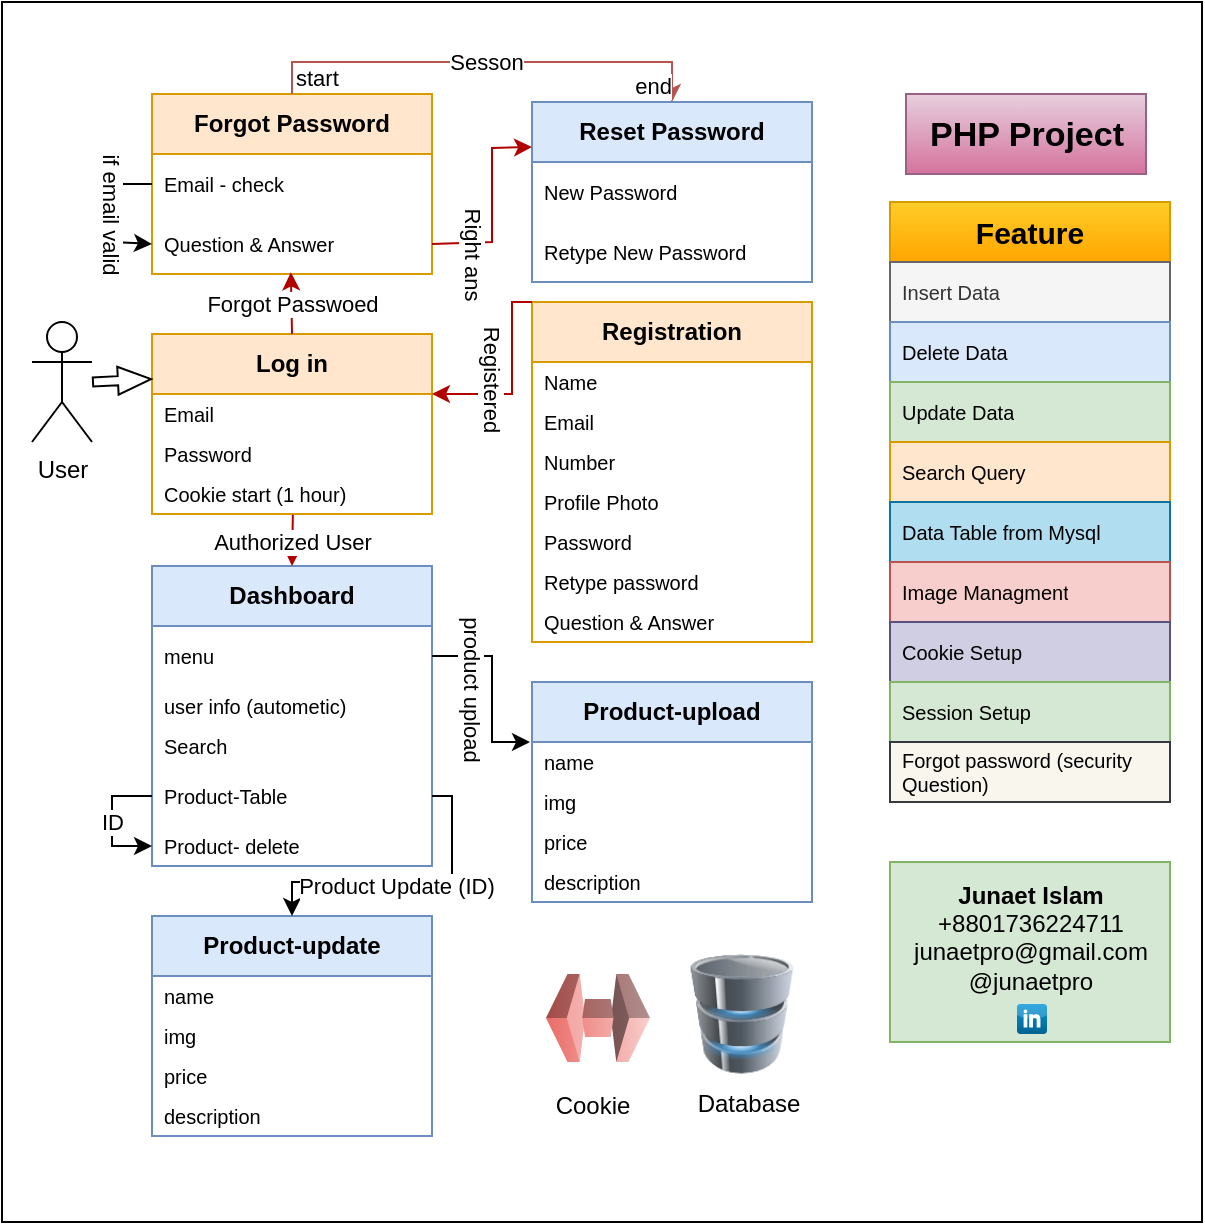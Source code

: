 <mxfile version="28.0.6">
  <diagram name="Page-1" id="YahGzgltlZ3xU5_-woPx">
    <mxGraphModel dx="1426" dy="777" grid="1" gridSize="10" guides="1" tooltips="1" connect="1" arrows="1" fold="1" page="1" pageScale="1" pageWidth="850" pageHeight="1100" math="0" shadow="0">
      <root>
        <mxCell id="0" />
        <mxCell id="1" parent="0" />
        <mxCell id="PmXGJhD5gFg2vQvgqBHU-34" value="" style="rounded=0;whiteSpace=wrap;html=1;fillColor=none;" parent="1" vertex="1">
          <mxGeometry x="125" y="70" width="600" height="610" as="geometry" />
        </mxCell>
        <mxCell id="TxqYAnYjUUvRxx1BMwJk-1" value="Log in" style="swimlane;fontStyle=1;childLayout=stackLayout;horizontal=1;startSize=30;horizontalStack=0;resizeParent=1;resizeParentMax=0;resizeLast=0;collapsible=1;marginBottom=0;whiteSpace=wrap;html=1;fillColor=#ffe6cc;strokeColor=#d79b00;" parent="1" vertex="1">
          <mxGeometry x="200" y="236" width="140" height="90" as="geometry" />
        </mxCell>
        <mxCell id="TxqYAnYjUUvRxx1BMwJk-2" value="Email&amp;nbsp;" style="text;strokeColor=none;fillColor=none;align=left;verticalAlign=middle;spacingLeft=4;spacingRight=4;overflow=hidden;points=[[0,0.5],[1,0.5]];portConstraint=eastwest;rotatable=0;whiteSpace=wrap;html=1;fontSize=10;" parent="TxqYAnYjUUvRxx1BMwJk-1" vertex="1">
          <mxGeometry y="30" width="140" height="20" as="geometry" />
        </mxCell>
        <mxCell id="TxqYAnYjUUvRxx1BMwJk-3" value="Password" style="text;strokeColor=none;fillColor=none;align=left;verticalAlign=middle;spacingLeft=4;spacingRight=4;overflow=hidden;points=[[0,0.5],[1,0.5]];portConstraint=eastwest;rotatable=0;whiteSpace=wrap;html=1;fontSize=10;" parent="TxqYAnYjUUvRxx1BMwJk-1" vertex="1">
          <mxGeometry y="50" width="140" height="20" as="geometry" />
        </mxCell>
        <mxCell id="2a7-lNFfLoI7EOpaWHKa-50" value="Cookie start (1 hour)" style="text;strokeColor=none;fillColor=none;align=left;verticalAlign=middle;spacingLeft=4;spacingRight=4;overflow=hidden;points=[[0,0.5],[1,0.5]];portConstraint=eastwest;rotatable=0;whiteSpace=wrap;html=1;fontSize=10;" parent="TxqYAnYjUUvRxx1BMwJk-1" vertex="1">
          <mxGeometry y="70" width="140" height="20" as="geometry" />
        </mxCell>
        <mxCell id="TxqYAnYjUUvRxx1BMwJk-5" value="Registration" style="swimlane;fontStyle=1;childLayout=stackLayout;horizontal=1;startSize=30;horizontalStack=0;resizeParent=1;resizeParentMax=0;resizeLast=0;collapsible=1;marginBottom=0;whiteSpace=wrap;html=1;fillColor=#ffe6cc;strokeColor=#d79b00;" parent="1" vertex="1">
          <mxGeometry x="390" y="220" width="140" height="170" as="geometry" />
        </mxCell>
        <mxCell id="TxqYAnYjUUvRxx1BMwJk-6" value="Name" style="text;strokeColor=none;fillColor=none;align=left;verticalAlign=middle;spacingLeft=4;spacingRight=4;overflow=hidden;points=[[0,0.5],[1,0.5]];portConstraint=eastwest;rotatable=0;whiteSpace=wrap;html=1;fontSize=10;" parent="TxqYAnYjUUvRxx1BMwJk-5" vertex="1">
          <mxGeometry y="30" width="140" height="20" as="geometry" />
        </mxCell>
        <mxCell id="TxqYAnYjUUvRxx1BMwJk-7" value="Email" style="text;strokeColor=none;fillColor=none;align=left;verticalAlign=middle;spacingLeft=4;spacingRight=4;overflow=hidden;points=[[0,0.5],[1,0.5]];portConstraint=eastwest;rotatable=0;whiteSpace=wrap;html=1;fontSize=10;" parent="TxqYAnYjUUvRxx1BMwJk-5" vertex="1">
          <mxGeometry y="50" width="140" height="20" as="geometry" />
        </mxCell>
        <mxCell id="TxqYAnYjUUvRxx1BMwJk-8" value="Number" style="text;strokeColor=none;fillColor=none;align=left;verticalAlign=middle;spacingLeft=4;spacingRight=4;overflow=hidden;points=[[0,0.5],[1,0.5]];portConstraint=eastwest;rotatable=0;whiteSpace=wrap;html=1;fontSize=10;" parent="TxqYAnYjUUvRxx1BMwJk-5" vertex="1">
          <mxGeometry y="70" width="140" height="20" as="geometry" />
        </mxCell>
        <mxCell id="faOPMM9abR9fU4Dvy9zs-1" value="Profile Photo" style="text;strokeColor=none;fillColor=none;align=left;verticalAlign=middle;spacingLeft=4;spacingRight=4;overflow=hidden;points=[[0,0.5],[1,0.5]];portConstraint=eastwest;rotatable=0;whiteSpace=wrap;html=1;fontSize=10;" vertex="1" parent="TxqYAnYjUUvRxx1BMwJk-5">
          <mxGeometry y="90" width="140" height="20" as="geometry" />
        </mxCell>
        <mxCell id="TxqYAnYjUUvRxx1BMwJk-9" value="Password" style="text;strokeColor=none;fillColor=none;align=left;verticalAlign=middle;spacingLeft=4;spacingRight=4;overflow=hidden;points=[[0,0.5],[1,0.5]];portConstraint=eastwest;rotatable=0;whiteSpace=wrap;html=1;fontSize=10;" parent="TxqYAnYjUUvRxx1BMwJk-5" vertex="1">
          <mxGeometry y="110" width="140" height="20" as="geometry" />
        </mxCell>
        <mxCell id="TxqYAnYjUUvRxx1BMwJk-10" value="Retype password" style="text;strokeColor=none;fillColor=none;align=left;verticalAlign=middle;spacingLeft=4;spacingRight=4;overflow=hidden;points=[[0,0.5],[1,0.5]];portConstraint=eastwest;rotatable=0;whiteSpace=wrap;html=1;fontSize=10;" parent="TxqYAnYjUUvRxx1BMwJk-5" vertex="1">
          <mxGeometry y="130" width="140" height="20" as="geometry" />
        </mxCell>
        <mxCell id="PmXGJhD5gFg2vQvgqBHU-1" value="Question &amp;amp; Answer" style="text;strokeColor=none;fillColor=none;align=left;verticalAlign=middle;spacingLeft=4;spacingRight=4;overflow=hidden;points=[[0,0.5],[1,0.5]];portConstraint=eastwest;rotatable=0;whiteSpace=wrap;html=1;fontSize=10;" parent="TxqYAnYjUUvRxx1BMwJk-5" vertex="1">
          <mxGeometry y="150" width="140" height="20" as="geometry" />
        </mxCell>
        <mxCell id="TxqYAnYjUUvRxx1BMwJk-12" value="Dashboard" style="swimlane;fontStyle=1;childLayout=stackLayout;horizontal=1;startSize=30;horizontalStack=0;resizeParent=1;resizeParentMax=0;resizeLast=0;collapsible=1;marginBottom=0;whiteSpace=wrap;html=1;fillColor=#dae8fc;strokeColor=#6c8ebf;" parent="1" vertex="1">
          <mxGeometry x="200" y="352" width="140" height="150" as="geometry" />
        </mxCell>
        <mxCell id="2a7-lNFfLoI7EOpaWHKa-7" value="menu" style="text;strokeColor=none;fillColor=none;align=left;verticalAlign=middle;spacingLeft=4;spacingRight=4;overflow=hidden;points=[[0,0.5],[1,0.5]];portConstraint=eastwest;rotatable=0;whiteSpace=wrap;html=1;fontSize=10;" parent="TxqYAnYjUUvRxx1BMwJk-12" vertex="1">
          <mxGeometry y="30" width="140" height="30" as="geometry" />
        </mxCell>
        <mxCell id="TxqYAnYjUUvRxx1BMwJk-13" value="user info (autometic)" style="text;strokeColor=none;fillColor=none;align=left;verticalAlign=middle;spacingLeft=4;spacingRight=4;overflow=hidden;points=[[0,0.5],[1,0.5]];portConstraint=eastwest;rotatable=0;whiteSpace=wrap;html=1;fontSize=10;" parent="TxqYAnYjUUvRxx1BMwJk-12" vertex="1">
          <mxGeometry y="60" width="140" height="20" as="geometry" />
        </mxCell>
        <mxCell id="TxqYAnYjUUvRxx1BMwJk-15" value="Search" style="text;strokeColor=none;fillColor=none;align=left;verticalAlign=middle;spacingLeft=4;spacingRight=4;overflow=hidden;points=[[0,0.5],[1,0.5]];portConstraint=eastwest;rotatable=0;whiteSpace=wrap;html=1;fontSize=10;" parent="TxqYAnYjUUvRxx1BMwJk-12" vertex="1">
          <mxGeometry y="80" width="140" height="20" as="geometry" />
        </mxCell>
        <mxCell id="TxqYAnYjUUvRxx1BMwJk-14" value="Product-Table" style="text;strokeColor=none;fillColor=none;align=left;verticalAlign=middle;spacingLeft=4;spacingRight=4;overflow=hidden;points=[[0,0.5],[1,0.5]];portConstraint=eastwest;rotatable=0;whiteSpace=wrap;html=1;fontSize=10;" parent="TxqYAnYjUUvRxx1BMwJk-12" vertex="1">
          <mxGeometry y="100" width="140" height="30" as="geometry" />
        </mxCell>
        <mxCell id="2a7-lNFfLoI7EOpaWHKa-11" value="Product- delete" style="text;strokeColor=none;fillColor=none;align=left;verticalAlign=middle;spacingLeft=4;spacingRight=4;overflow=hidden;points=[[0,0.5],[1,0.5]];portConstraint=eastwest;rotatable=0;whiteSpace=wrap;html=1;fontSize=10;" parent="TxqYAnYjUUvRxx1BMwJk-12" vertex="1">
          <mxGeometry y="130" width="140" height="20" as="geometry" />
        </mxCell>
        <mxCell id="PmXGJhD5gFg2vQvgqBHU-20" value="" style="endArrow=classic;html=1;rounded=0;entryX=0;entryY=0.5;entryDx=0;entryDy=0;exitX=0;exitY=0.5;exitDx=0;exitDy=0;" parent="TxqYAnYjUUvRxx1BMwJk-12" source="TxqYAnYjUUvRxx1BMwJk-14" target="2a7-lNFfLoI7EOpaWHKa-11" edge="1">
          <mxGeometry relative="1" as="geometry">
            <mxPoint x="-10" y="144" as="sourcePoint" />
            <mxPoint x="-40" y="114" as="targetPoint" />
            <Array as="points">
              <mxPoint x="-20" y="115" />
              <mxPoint x="-20" y="140" />
            </Array>
          </mxGeometry>
        </mxCell>
        <mxCell id="PmXGJhD5gFg2vQvgqBHU-21" value="ID" style="edgeLabel;resizable=0;html=1;;align=center;verticalAlign=middle;" parent="PmXGJhD5gFg2vQvgqBHU-20" connectable="0" vertex="1">
          <mxGeometry relative="1" as="geometry" />
        </mxCell>
        <mxCell id="2a7-lNFfLoI7EOpaWHKa-1" value="Product-upload" style="swimlane;fontStyle=1;childLayout=stackLayout;horizontal=1;startSize=30;horizontalStack=0;resizeParent=1;resizeParentMax=0;resizeLast=0;collapsible=1;marginBottom=0;whiteSpace=wrap;html=1;fillColor=#dae8fc;strokeColor=#6c8ebf;" parent="1" vertex="1">
          <mxGeometry x="390" y="410" width="140" height="110" as="geometry" />
        </mxCell>
        <mxCell id="2a7-lNFfLoI7EOpaWHKa-2" value="name" style="text;strokeColor=none;fillColor=none;align=left;verticalAlign=middle;spacingLeft=4;spacingRight=4;overflow=hidden;points=[[0,0.5],[1,0.5]];portConstraint=eastwest;rotatable=0;whiteSpace=wrap;html=1;fontSize=10;" parent="2a7-lNFfLoI7EOpaWHKa-1" vertex="1">
          <mxGeometry y="30" width="140" height="20" as="geometry" />
        </mxCell>
        <mxCell id="2a7-lNFfLoI7EOpaWHKa-3" value="img" style="text;strokeColor=none;fillColor=none;align=left;verticalAlign=middle;spacingLeft=4;spacingRight=4;overflow=hidden;points=[[0,0.5],[1,0.5]];portConstraint=eastwest;rotatable=0;whiteSpace=wrap;html=1;fontSize=10;" parent="2a7-lNFfLoI7EOpaWHKa-1" vertex="1">
          <mxGeometry y="50" width="140" height="20" as="geometry" />
        </mxCell>
        <mxCell id="2a7-lNFfLoI7EOpaWHKa-4" value="price" style="text;strokeColor=none;fillColor=none;align=left;verticalAlign=middle;spacingLeft=4;spacingRight=4;overflow=hidden;points=[[0,0.5],[1,0.5]];portConstraint=eastwest;rotatable=0;whiteSpace=wrap;html=1;fontSize=10;" parent="2a7-lNFfLoI7EOpaWHKa-1" vertex="1">
          <mxGeometry y="70" width="140" height="20" as="geometry" />
        </mxCell>
        <mxCell id="2a7-lNFfLoI7EOpaWHKa-5" value="description" style="text;strokeColor=none;fillColor=none;align=left;verticalAlign=middle;spacingLeft=4;spacingRight=4;overflow=hidden;points=[[0,0.5],[1,0.5]];portConstraint=eastwest;rotatable=0;whiteSpace=wrap;html=1;fontSize=10;" parent="2a7-lNFfLoI7EOpaWHKa-1" vertex="1">
          <mxGeometry y="90" width="140" height="20" as="geometry" />
        </mxCell>
        <mxCell id="2a7-lNFfLoI7EOpaWHKa-17" value="" style="endArrow=classic;html=1;rounded=0;entryX=1;entryY=0;entryDx=0;entryDy=0;entryPerimeter=0;fontColor=light-dark(#ee2b2b, #ededed);labelBackgroundColor=none;fillColor=#e51400;strokeColor=#B20000;exitX=0;exitY=0;exitDx=0;exitDy=0;" parent="1" source="TxqYAnYjUUvRxx1BMwJk-5" target="TxqYAnYjUUvRxx1BMwJk-2" edge="1">
          <mxGeometry relative="1" as="geometry">
            <mxPoint x="380" y="220" as="sourcePoint" />
            <mxPoint x="380" y="226" as="targetPoint" />
            <Array as="points">
              <mxPoint x="380" y="220" />
              <mxPoint x="380" y="266" />
            </Array>
          </mxGeometry>
        </mxCell>
        <mxCell id="2a7-lNFfLoI7EOpaWHKa-18" value="Registered" style="edgeLabel;resizable=0;html=1;;align=center;verticalAlign=middle;rotation=90;" parent="2a7-lNFfLoI7EOpaWHKa-17" connectable="0" vertex="1">
          <mxGeometry relative="1" as="geometry">
            <mxPoint x="-10" as="offset" />
          </mxGeometry>
        </mxCell>
        <mxCell id="2a7-lNFfLoI7EOpaWHKa-20" value="" style="endArrow=classic;html=1;rounded=0;entryX=0.5;entryY=0;entryDx=0;entryDy=0;fontColor=light-dark(#ec3636, #ededed);fillColor=#e51400;strokeColor=#B20000;exitX=0.503;exitY=1.021;exitDx=0;exitDy=0;exitPerimeter=0;" parent="1" source="2a7-lNFfLoI7EOpaWHKa-50" target="TxqYAnYjUUvRxx1BMwJk-12" edge="1">
          <mxGeometry relative="1" as="geometry">
            <mxPoint x="280" y="330" as="sourcePoint" />
            <mxPoint x="320" y="296" as="targetPoint" />
          </mxGeometry>
        </mxCell>
        <mxCell id="2a7-lNFfLoI7EOpaWHKa-21" value="Authorized User" style="edgeLabel;resizable=0;html=1;;align=center;verticalAlign=middle;" parent="2a7-lNFfLoI7EOpaWHKa-20" connectable="0" vertex="1">
          <mxGeometry relative="1" as="geometry" />
        </mxCell>
        <mxCell id="2a7-lNFfLoI7EOpaWHKa-27" value="Feature" style="swimlane;fontStyle=1;childLayout=stackLayout;horizontal=1;startSize=30;horizontalStack=0;resizeParent=1;resizeParentMax=0;resizeLast=0;collapsible=1;marginBottom=0;whiteSpace=wrap;html=1;fillColor=#ffcd28;gradientColor=#ffa500;strokeColor=#d79b00;fontSize=15;" parent="1" vertex="1">
          <mxGeometry x="569" y="170" width="140" height="300" as="geometry" />
        </mxCell>
        <mxCell id="2a7-lNFfLoI7EOpaWHKa-28" value="Insert Data" style="text;strokeColor=#666666;fillColor=#f5f5f5;align=left;verticalAlign=middle;spacingLeft=4;spacingRight=4;overflow=hidden;points=[[0,0.5],[1,0.5]];portConstraint=eastwest;rotatable=0;whiteSpace=wrap;html=1;fontColor=#333333;fontSize=10;" parent="2a7-lNFfLoI7EOpaWHKa-27" vertex="1">
          <mxGeometry y="30" width="140" height="30" as="geometry" />
        </mxCell>
        <mxCell id="2a7-lNFfLoI7EOpaWHKa-29" value="Delete Data" style="text;strokeColor=#6c8ebf;fillColor=#dae8fc;align=left;verticalAlign=middle;spacingLeft=4;spacingRight=4;overflow=hidden;points=[[0,0.5],[1,0.5]];portConstraint=eastwest;rotatable=0;whiteSpace=wrap;html=1;fontSize=10;" parent="2a7-lNFfLoI7EOpaWHKa-27" vertex="1">
          <mxGeometry y="60" width="140" height="30" as="geometry" />
        </mxCell>
        <mxCell id="2a7-lNFfLoI7EOpaWHKa-30" value="Update Data" style="text;strokeColor=#82b366;fillColor=#d5e8d4;align=left;verticalAlign=middle;spacingLeft=4;spacingRight=4;overflow=hidden;points=[[0,0.5],[1,0.5]];portConstraint=eastwest;rotatable=0;whiteSpace=wrap;html=1;fontSize=10;" parent="2a7-lNFfLoI7EOpaWHKa-27" vertex="1">
          <mxGeometry y="90" width="140" height="30" as="geometry" />
        </mxCell>
        <mxCell id="2a7-lNFfLoI7EOpaWHKa-31" value="Search Query" style="text;strokeColor=#d79b00;fillColor=#ffe6cc;align=left;verticalAlign=middle;spacingLeft=4;spacingRight=4;overflow=hidden;points=[[0,0.5],[1,0.5]];portConstraint=eastwest;rotatable=0;whiteSpace=wrap;html=1;fontSize=10;" parent="2a7-lNFfLoI7EOpaWHKa-27" vertex="1">
          <mxGeometry y="120" width="140" height="30" as="geometry" />
        </mxCell>
        <mxCell id="2a7-lNFfLoI7EOpaWHKa-33" value="Data Table from Mysql" style="text;strokeColor=#10739e;fillColor=#b1ddf0;align=left;verticalAlign=middle;spacingLeft=4;spacingRight=4;overflow=hidden;points=[[0,0.5],[1,0.5]];portConstraint=eastwest;rotatable=0;whiteSpace=wrap;html=1;fontSize=10;" parent="2a7-lNFfLoI7EOpaWHKa-27" vertex="1">
          <mxGeometry y="150" width="140" height="30" as="geometry" />
        </mxCell>
        <mxCell id="UhJqCsfPUKtwkS7NIgJE-1" value="Image Managment" style="text;strokeColor=#b85450;fillColor=#f8cecc;align=left;verticalAlign=middle;spacingLeft=4;spacingRight=4;overflow=hidden;points=[[0,0.5],[1,0.5]];portConstraint=eastwest;rotatable=0;whiteSpace=wrap;html=1;fontSize=10;" parent="2a7-lNFfLoI7EOpaWHKa-27" vertex="1">
          <mxGeometry y="180" width="140" height="30" as="geometry" />
        </mxCell>
        <mxCell id="2a7-lNFfLoI7EOpaWHKa-34" value="Cookie Setup" style="text;strokeColor=#56517e;fillColor=#d0cee2;align=left;verticalAlign=middle;spacingLeft=4;spacingRight=4;overflow=hidden;points=[[0,0.5],[1,0.5]];portConstraint=eastwest;rotatable=0;whiteSpace=wrap;html=1;fontSize=10;" parent="2a7-lNFfLoI7EOpaWHKa-27" vertex="1">
          <mxGeometry y="210" width="140" height="30" as="geometry" />
        </mxCell>
        <mxCell id="PmXGJhD5gFg2vQvgqBHU-19" value="Session Setup" style="text;strokeColor=#82b366;fillColor=#d5e8d4;align=left;verticalAlign=middle;spacingLeft=4;spacingRight=4;overflow=hidden;points=[[0,0.5],[1,0.5]];portConstraint=eastwest;rotatable=0;whiteSpace=wrap;html=1;fontSize=10;" parent="2a7-lNFfLoI7EOpaWHKa-27" vertex="1">
          <mxGeometry y="240" width="140" height="30" as="geometry" />
        </mxCell>
        <mxCell id="2a7-lNFfLoI7EOpaWHKa-35" value="Forgot password (security Question)" style="text;align=left;verticalAlign=middle;spacingLeft=4;spacingRight=4;overflow=hidden;points=[[0,0.5],[1,0.5]];portConstraint=eastwest;rotatable=0;whiteSpace=wrap;html=1;fillColor=#f9f7ed;strokeColor=#36393d;fontSize=10;" parent="2a7-lNFfLoI7EOpaWHKa-27" vertex="1">
          <mxGeometry y="270" width="140" height="30" as="geometry" />
        </mxCell>
        <mxCell id="2a7-lNFfLoI7EOpaWHKa-36" value="Forgot Password" style="swimlane;fontStyle=1;childLayout=stackLayout;horizontal=1;startSize=30;horizontalStack=0;resizeParent=1;resizeParentMax=0;resizeLast=0;collapsible=1;marginBottom=0;whiteSpace=wrap;html=1;fillColor=#ffe6cc;strokeColor=#d79b00;" parent="1" vertex="1">
          <mxGeometry x="200" y="116" width="140" height="90" as="geometry" />
        </mxCell>
        <mxCell id="2a7-lNFfLoI7EOpaWHKa-37" value="Email - check" style="text;strokeColor=none;fillColor=none;align=left;verticalAlign=middle;spacingLeft=4;spacingRight=4;overflow=hidden;points=[[0,0.5],[1,0.5]];portConstraint=eastwest;rotatable=0;whiteSpace=wrap;html=1;fontSize=10;" parent="2a7-lNFfLoI7EOpaWHKa-36" vertex="1">
          <mxGeometry y="30" width="140" height="30" as="geometry" />
        </mxCell>
        <mxCell id="2a7-lNFfLoI7EOpaWHKa-38" value="Question &amp;amp; Answer" style="text;strokeColor=none;fillColor=none;align=left;verticalAlign=middle;spacingLeft=4;spacingRight=4;overflow=hidden;points=[[0,0.5],[1,0.5]];portConstraint=eastwest;rotatable=0;whiteSpace=wrap;html=1;fontSize=10;" parent="2a7-lNFfLoI7EOpaWHKa-36" vertex="1">
          <mxGeometry y="60" width="140" height="30" as="geometry" />
        </mxCell>
        <mxCell id="PmXGJhD5gFg2vQvgqBHU-17" value="" style="endArrow=classic;html=1;rounded=0;entryX=0;entryY=0.5;entryDx=0;entryDy=0;exitX=0;exitY=0.5;exitDx=0;exitDy=0;" parent="2a7-lNFfLoI7EOpaWHKa-36" source="2a7-lNFfLoI7EOpaWHKa-37" target="2a7-lNFfLoI7EOpaWHKa-38" edge="1">
          <mxGeometry relative="1" as="geometry">
            <mxPoint x="-50" y="14" as="sourcePoint" />
            <mxPoint y="54" as="targetPoint" />
            <Array as="points">
              <mxPoint x="-20" y="45" />
              <mxPoint x="-20" y="74" />
            </Array>
          </mxGeometry>
        </mxCell>
        <mxCell id="PmXGJhD5gFg2vQvgqBHU-18" value="if email valid" style="edgeLabel;resizable=0;html=1;;align=center;verticalAlign=middle;rotation=90;" parent="PmXGJhD5gFg2vQvgqBHU-17" connectable="0" vertex="1">
          <mxGeometry relative="1" as="geometry" />
        </mxCell>
        <mxCell id="2a7-lNFfLoI7EOpaWHKa-39" value="Reset Password" style="swimlane;fontStyle=1;childLayout=stackLayout;horizontal=1;startSize=30;horizontalStack=0;resizeParent=1;resizeParentMax=0;resizeLast=0;collapsible=1;marginBottom=0;whiteSpace=wrap;html=1;fillColor=#dae8fc;strokeColor=#6c8ebf;" parent="1" vertex="1">
          <mxGeometry x="390" y="120" width="140" height="90" as="geometry">
            <mxRectangle x="410" y="116" width="130" height="30" as="alternateBounds" />
          </mxGeometry>
        </mxCell>
        <mxCell id="2a7-lNFfLoI7EOpaWHKa-40" value="New Password" style="text;strokeColor=none;fillColor=none;align=left;verticalAlign=middle;spacingLeft=4;spacingRight=4;overflow=hidden;points=[[0,0.5],[1,0.5]];portConstraint=eastwest;rotatable=0;whiteSpace=wrap;html=1;fontSize=10;" parent="2a7-lNFfLoI7EOpaWHKa-39" vertex="1">
          <mxGeometry y="30" width="140" height="30" as="geometry" />
        </mxCell>
        <mxCell id="2a7-lNFfLoI7EOpaWHKa-41" value="Retype New Password" style="text;strokeColor=none;fillColor=none;align=left;verticalAlign=middle;spacingLeft=4;spacingRight=4;overflow=hidden;points=[[0,0.5],[1,0.5]];portConstraint=eastwest;rotatable=0;whiteSpace=wrap;html=1;fontSize=10;" parent="2a7-lNFfLoI7EOpaWHKa-39" vertex="1">
          <mxGeometry y="60" width="140" height="30" as="geometry" />
        </mxCell>
        <mxCell id="2a7-lNFfLoI7EOpaWHKa-42" value="" style="endArrow=classic;html=1;rounded=0;exitX=0.5;exitY=0;exitDx=0;exitDy=0;entryX=0.496;entryY=0.972;entryDx=0;entryDy=0;entryPerimeter=0;fillColor=#e51400;strokeColor=#B20000;" parent="1" source="TxqYAnYjUUvRxx1BMwJk-1" target="2a7-lNFfLoI7EOpaWHKa-38" edge="1">
          <mxGeometry relative="1" as="geometry">
            <mxPoint x="90" y="216" as="sourcePoint" />
            <mxPoint x="270" y="206" as="targetPoint" />
          </mxGeometry>
        </mxCell>
        <mxCell id="2a7-lNFfLoI7EOpaWHKa-43" value="Forgot Passwoed" style="edgeLabel;resizable=0;html=1;;align=center;verticalAlign=middle;" parent="2a7-lNFfLoI7EOpaWHKa-42" connectable="0" vertex="1">
          <mxGeometry relative="1" as="geometry" />
        </mxCell>
        <mxCell id="2a7-lNFfLoI7EOpaWHKa-44" value="" style="endArrow=classic;html=1;rounded=0;exitX=1;exitY=0.5;exitDx=0;exitDy=0;entryX=0;entryY=0.25;entryDx=0;entryDy=0;fontColor=light-dark(#ec3636, #ededed);fillColor=#e51400;strokeColor=#B20000;" parent="1" target="2a7-lNFfLoI7EOpaWHKa-39" edge="1">
          <mxGeometry relative="1" as="geometry">
            <mxPoint x="340" y="191.0" as="sourcePoint" />
            <mxPoint x="410" y="142.5" as="targetPoint" />
            <Array as="points">
              <mxPoint x="370" y="190" />
              <mxPoint x="370" y="143" />
            </Array>
          </mxGeometry>
        </mxCell>
        <mxCell id="2a7-lNFfLoI7EOpaWHKa-45" value="Right ans" style="edgeLabel;resizable=0;html=1;;align=center;verticalAlign=middle;rotation=90;" parent="2a7-lNFfLoI7EOpaWHKa-44" connectable="0" vertex="1">
          <mxGeometry relative="1" as="geometry">
            <mxPoint x="-9" y="24" as="offset" />
          </mxGeometry>
        </mxCell>
        <mxCell id="2a7-lNFfLoI7EOpaWHKa-46" value="&lt;font style=&quot;font-size: 17px;&quot;&gt;PHP Project&lt;/font&gt;" style="text;html=1;align=center;verticalAlign=middle;resizable=0;points=[];autosize=1;strokeColor=#996185;fillColor=#e6d0de;fontStyle=1;fontSize=18;gradientColor=#d5739d;" parent="1" vertex="1">
          <mxGeometry x="577" y="116" width="120" height="40" as="geometry" />
        </mxCell>
        <mxCell id="PmXGJhD5gFg2vQvgqBHU-2" value="Product-update" style="swimlane;fontStyle=1;childLayout=stackLayout;horizontal=1;startSize=30;horizontalStack=0;resizeParent=1;resizeParentMax=0;resizeLast=0;collapsible=1;marginBottom=0;whiteSpace=wrap;html=1;fillColor=#dae8fc;strokeColor=#6c8ebf;" parent="1" vertex="1">
          <mxGeometry x="200" y="527" width="140" height="110" as="geometry" />
        </mxCell>
        <mxCell id="PmXGJhD5gFg2vQvgqBHU-3" value="name" style="text;strokeColor=none;fillColor=none;align=left;verticalAlign=middle;spacingLeft=4;spacingRight=4;overflow=hidden;points=[[0,0.5],[1,0.5]];portConstraint=eastwest;rotatable=0;whiteSpace=wrap;html=1;fontSize=10;" parent="PmXGJhD5gFg2vQvgqBHU-2" vertex="1">
          <mxGeometry y="30" width="140" height="20" as="geometry" />
        </mxCell>
        <mxCell id="PmXGJhD5gFg2vQvgqBHU-4" value="img" style="text;strokeColor=none;fillColor=none;align=left;verticalAlign=middle;spacingLeft=4;spacingRight=4;overflow=hidden;points=[[0,0.5],[1,0.5]];portConstraint=eastwest;rotatable=0;whiteSpace=wrap;html=1;fontSize=10;" parent="PmXGJhD5gFg2vQvgqBHU-2" vertex="1">
          <mxGeometry y="50" width="140" height="20" as="geometry" />
        </mxCell>
        <mxCell id="PmXGJhD5gFg2vQvgqBHU-5" value="price" style="text;strokeColor=none;fillColor=none;align=left;verticalAlign=middle;spacingLeft=4;spacingRight=4;overflow=hidden;points=[[0,0.5],[1,0.5]];portConstraint=eastwest;rotatable=0;whiteSpace=wrap;html=1;fontSize=10;" parent="PmXGJhD5gFg2vQvgqBHU-2" vertex="1">
          <mxGeometry y="70" width="140" height="20" as="geometry" />
        </mxCell>
        <mxCell id="PmXGJhD5gFg2vQvgqBHU-6" value="description" style="text;strokeColor=none;fillColor=none;align=left;verticalAlign=middle;spacingLeft=4;spacingRight=4;overflow=hidden;points=[[0,0.5],[1,0.5]];portConstraint=eastwest;rotatable=0;whiteSpace=wrap;html=1;fontSize=10;" parent="PmXGJhD5gFg2vQvgqBHU-2" vertex="1">
          <mxGeometry y="90" width="140" height="20" as="geometry" />
        </mxCell>
        <mxCell id="PmXGJhD5gFg2vQvgqBHU-11" value="" style="endArrow=classic;html=1;rounded=0;entryX=0.5;entryY=0;entryDx=0;entryDy=0;exitX=1;exitY=0.5;exitDx=0;exitDy=0;" parent="1" source="TxqYAnYjUUvRxx1BMwJk-14" target="PmXGJhD5gFg2vQvgqBHU-2" edge="1">
          <mxGeometry relative="1" as="geometry">
            <mxPoint x="360" y="510" as="sourcePoint" />
            <mxPoint x="480" y="680" as="targetPoint" />
            <Array as="points">
              <mxPoint x="350" y="467" />
              <mxPoint x="350" y="510" />
              <mxPoint x="270" y="510" />
            </Array>
          </mxGeometry>
        </mxCell>
        <mxCell id="PmXGJhD5gFg2vQvgqBHU-12" value="Product Update (ID)" style="edgeLabel;resizable=0;html=1;;align=center;verticalAlign=middle;" parent="PmXGJhD5gFg2vQvgqBHU-11" connectable="0" vertex="1">
          <mxGeometry relative="1" as="geometry">
            <mxPoint x="-6" y="2" as="offset" />
          </mxGeometry>
        </mxCell>
        <mxCell id="PmXGJhD5gFg2vQvgqBHU-13" value="" style="endArrow=classic;html=1;rounded=0;entryX=0.5;entryY=0;entryDx=0;entryDy=0;exitX=0.5;exitY=0;exitDx=0;exitDy=0;fillColor=#f8cecc;gradientColor=#ea6b66;strokeColor=#b85450;" parent="1" source="2a7-lNFfLoI7EOpaWHKa-36" target="2a7-lNFfLoI7EOpaWHKa-39" edge="1">
          <mxGeometry relative="1" as="geometry">
            <mxPoint x="250" y="80" as="sourcePoint" />
            <mxPoint x="400" y="70" as="targetPoint" />
            <Array as="points">
              <mxPoint x="270" y="100" />
              <mxPoint x="460" y="100" />
            </Array>
          </mxGeometry>
        </mxCell>
        <mxCell id="PmXGJhD5gFg2vQvgqBHU-14" value="Sesson" style="edgeLabel;resizable=0;html=1;;align=center;verticalAlign=middle;" parent="PmXGJhD5gFg2vQvgqBHU-13" connectable="0" vertex="1">
          <mxGeometry relative="1" as="geometry" />
        </mxCell>
        <mxCell id="PmXGJhD5gFg2vQvgqBHU-15" value="start" style="edgeLabel;resizable=0;html=1;;align=left;verticalAlign=bottom;" parent="PmXGJhD5gFg2vQvgqBHU-13" connectable="0" vertex="1">
          <mxGeometry x="-1" relative="1" as="geometry" />
        </mxCell>
        <mxCell id="PmXGJhD5gFg2vQvgqBHU-16" value="end" style="edgeLabel;resizable=0;html=1;;align=right;verticalAlign=bottom;" parent="PmXGJhD5gFg2vQvgqBHU-13" connectable="0" vertex="1">
          <mxGeometry x="1" relative="1" as="geometry" />
        </mxCell>
        <mxCell id="PmXGJhD5gFg2vQvgqBHU-22" value="" style="endArrow=classic;html=1;rounded=0;exitX=1;exitY=0.5;exitDx=0;exitDy=0;entryX=0;entryY=0;entryDx=0;entryDy=0;" parent="1" edge="1">
          <mxGeometry relative="1" as="geometry">
            <mxPoint x="340" y="397" as="sourcePoint" />
            <mxPoint x="389" y="440.0" as="targetPoint" />
            <Array as="points">
              <mxPoint x="370" y="397" />
              <mxPoint x="370" y="440" />
            </Array>
          </mxGeometry>
        </mxCell>
        <mxCell id="PmXGJhD5gFg2vQvgqBHU-23" value="product upload" style="edgeLabel;resizable=0;html=1;;align=center;verticalAlign=middle;rotation=90;" parent="PmXGJhD5gFg2vQvgqBHU-22" connectable="0" vertex="1">
          <mxGeometry relative="1" as="geometry">
            <mxPoint x="-10" as="offset" />
          </mxGeometry>
        </mxCell>
        <mxCell id="PmXGJhD5gFg2vQvgqBHU-24" value="" style="group" parent="1" vertex="1" connectable="0">
          <mxGeometry x="569" y="500" width="140" height="90" as="geometry" />
        </mxCell>
        <mxCell id="2a7-lNFfLoI7EOpaWHKa-48" value="&lt;b&gt;Junaet Islam&lt;/b&gt;&lt;div&gt;+8801736224711&lt;br&gt;&lt;div&gt;junaetpro@gmail.com&lt;/div&gt;&lt;/div&gt;&lt;div&gt;@junaetpro&lt;/div&gt;&lt;div&gt;&lt;br&gt;&lt;/div&gt;" style="text;html=1;align=center;verticalAlign=middle;resizable=0;points=[];autosize=1;strokeColor=#82b366;fillColor=#d5e8d4;" parent="PmXGJhD5gFg2vQvgqBHU-24" vertex="1">
          <mxGeometry width="140" height="90" as="geometry" />
        </mxCell>
        <mxCell id="2a7-lNFfLoI7EOpaWHKa-51" value="" style="shape=image;html=1;verticalAlign=top;verticalLabelPosition=bottom;labelBackgroundColor=#ffffff;imageAspect=0;aspect=fixed;image=https://icons.diagrams.net/icon-cache1/Social_Media-2937/1_Facebook_colored_svg_copy-997.svg" parent="PmXGJhD5gFg2vQvgqBHU-24" vertex="1">
          <mxGeometry x="45.5" y="71" width="15" height="15" as="geometry" />
        </mxCell>
        <mxCell id="2a7-lNFfLoI7EOpaWHKa-53" value="" style="dashed=0;outlineConnect=0;html=1;align=center;labelPosition=center;verticalLabelPosition=bottom;verticalAlign=top;shape=mxgraph.webicons.linkedin;fillColor=#0095DB;gradientColor=#006391" parent="PmXGJhD5gFg2vQvgqBHU-24" vertex="1">
          <mxGeometry x="63.5" y="71" width="15" height="15" as="geometry" />
        </mxCell>
        <mxCell id="2a7-lNFfLoI7EOpaWHKa-54" value="" style="shape=image;html=1;verticalAlign=top;verticalLabelPosition=bottom;labelBackgroundColor=#ffffff;imageAspect=0;aspect=fixed;image=https://icons.diagrams.net/icon-cache1/Picons_Social-2097/github_rounded-685.svg" parent="PmXGJhD5gFg2vQvgqBHU-24" vertex="1">
          <mxGeometry x="81.5" y="70" width="16" height="16" as="geometry" />
        </mxCell>
        <mxCell id="PmXGJhD5gFg2vQvgqBHU-33" value="" style="group" parent="1" vertex="1" connectable="0">
          <mxGeometry x="390" y="546" width="132" height="91" as="geometry" />
        </mxCell>
        <mxCell id="PmXGJhD5gFg2vQvgqBHU-27" value="" style="group" parent="PmXGJhD5gFg2vQvgqBHU-33" vertex="1" connectable="0">
          <mxGeometry x="78" width="54" height="84" as="geometry" />
        </mxCell>
        <mxCell id="PmXGJhD5gFg2vQvgqBHU-25" value="" style="image;html=1;image=img/lib/clip_art/computers/Database_128x128.png" parent="PmXGJhD5gFg2vQvgqBHU-27" vertex="1">
          <mxGeometry width="54" height="59.769" as="geometry" />
        </mxCell>
        <mxCell id="PmXGJhD5gFg2vQvgqBHU-26" value="Database" style="text;html=1;align=center;verticalAlign=middle;resizable=0;points=[];autosize=1;strokeColor=none;fillColor=none;" parent="PmXGJhD5gFg2vQvgqBHU-27" vertex="1">
          <mxGeometry x="-5.239" y="59.769" width="70" height="30" as="geometry" />
        </mxCell>
        <mxCell id="PmXGJhD5gFg2vQvgqBHU-29" value="" style="outlineConnect=0;dashed=0;verticalLabelPosition=bottom;verticalAlign=top;align=center;html=1;shape=mxgraph.aws3.elasticache;fillColor=#f8cecc;strokeColor=#b85450;rotation=90;gradientColor=#ea6b66;" parent="PmXGJhD5gFg2vQvgqBHU-33" vertex="1">
          <mxGeometry x="11" y="6" width="44" height="52" as="geometry" />
        </mxCell>
        <mxCell id="PmXGJhD5gFg2vQvgqBHU-30" value="Cookie" style="text;html=1;align=center;verticalAlign=middle;resizable=0;points=[];autosize=1;strokeColor=none;fillColor=none;" parent="PmXGJhD5gFg2vQvgqBHU-33" vertex="1">
          <mxGeometry y="61" width="60" height="30" as="geometry" />
        </mxCell>
        <mxCell id="PmXGJhD5gFg2vQvgqBHU-35" value="User" style="shape=umlActor;verticalLabelPosition=bottom;verticalAlign=top;html=1;outlineConnect=0;" parent="1" vertex="1">
          <mxGeometry x="140" y="230" width="30" height="60" as="geometry" />
        </mxCell>
        <mxCell id="PmXGJhD5gFg2vQvgqBHU-36" value="" style="shape=flexArrow;endArrow=classic;html=1;rounded=0;entryX=0;entryY=0.25;entryDx=0;entryDy=0;endSize=5.186;startSize=3;fontSize=9;endWidth=8.421;width=4.561;" parent="1" target="TxqYAnYjUUvRxx1BMwJk-1" edge="1">
          <mxGeometry width="50" height="50" relative="1" as="geometry">
            <mxPoint x="170" y="260" as="sourcePoint" />
            <mxPoint x="110" y="290" as="targetPoint" />
          </mxGeometry>
        </mxCell>
      </root>
    </mxGraphModel>
  </diagram>
</mxfile>
